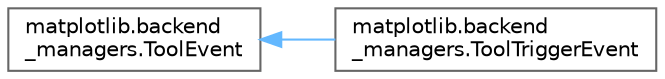 digraph "Graphical Class Hierarchy"
{
 // LATEX_PDF_SIZE
  bgcolor="transparent";
  edge [fontname=Helvetica,fontsize=10,labelfontname=Helvetica,labelfontsize=10];
  node [fontname=Helvetica,fontsize=10,shape=box,height=0.2,width=0.4];
  rankdir="LR";
  Node0 [id="Node000000",label="matplotlib.backend\l_managers.ToolEvent",height=0.2,width=0.4,color="grey40", fillcolor="white", style="filled",URL="$d6/d8c/classmatplotlib_1_1backend__managers_1_1ToolEvent.html",tooltip=" "];
  Node0 -> Node1 [id="edge3628_Node000000_Node000001",dir="back",color="steelblue1",style="solid",tooltip=" "];
  Node1 [id="Node000001",label="matplotlib.backend\l_managers.ToolTriggerEvent",height=0.2,width=0.4,color="grey40", fillcolor="white", style="filled",URL="$d0/db6/classmatplotlib_1_1backend__managers_1_1ToolTriggerEvent.html",tooltip=" "];
}
